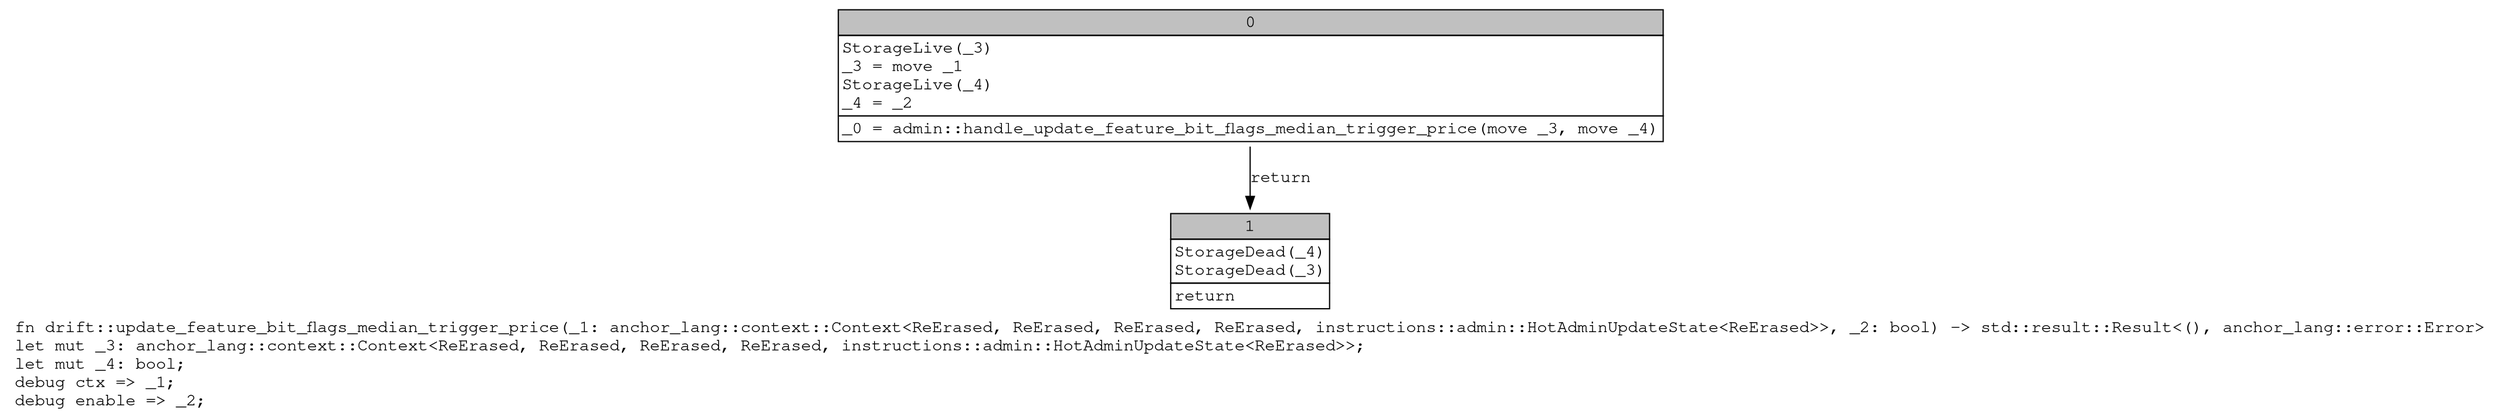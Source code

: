 digraph Mir_0_20143 {
    graph [fontname="Courier, monospace"];
    node [fontname="Courier, monospace"];
    edge [fontname="Courier, monospace"];
    label=<fn drift::update_feature_bit_flags_median_trigger_price(_1: anchor_lang::context::Context&lt;ReErased, ReErased, ReErased, ReErased, instructions::admin::HotAdminUpdateState&lt;ReErased&gt;&gt;, _2: bool) -&gt; std::result::Result&lt;(), anchor_lang::error::Error&gt;<br align="left"/>let mut _3: anchor_lang::context::Context&lt;ReErased, ReErased, ReErased, ReErased, instructions::admin::HotAdminUpdateState&lt;ReErased&gt;&gt;;<br align="left"/>let mut _4: bool;<br align="left"/>debug ctx =&gt; _1;<br align="left"/>debug enable =&gt; _2;<br align="left"/>>;
    bb0__0_20143 [shape="none", label=<<table border="0" cellborder="1" cellspacing="0"><tr><td bgcolor="gray" align="center" colspan="1">0</td></tr><tr><td align="left" balign="left">StorageLive(_3)<br/>_3 = move _1<br/>StorageLive(_4)<br/>_4 = _2<br/></td></tr><tr><td align="left">_0 = admin::handle_update_feature_bit_flags_median_trigger_price(move _3, move _4)</td></tr></table>>];
    bb1__0_20143 [shape="none", label=<<table border="0" cellborder="1" cellspacing="0"><tr><td bgcolor="gray" align="center" colspan="1">1</td></tr><tr><td align="left" balign="left">StorageDead(_4)<br/>StorageDead(_3)<br/></td></tr><tr><td align="left">return</td></tr></table>>];
    bb0__0_20143 -> bb1__0_20143 [label="return"];
}
